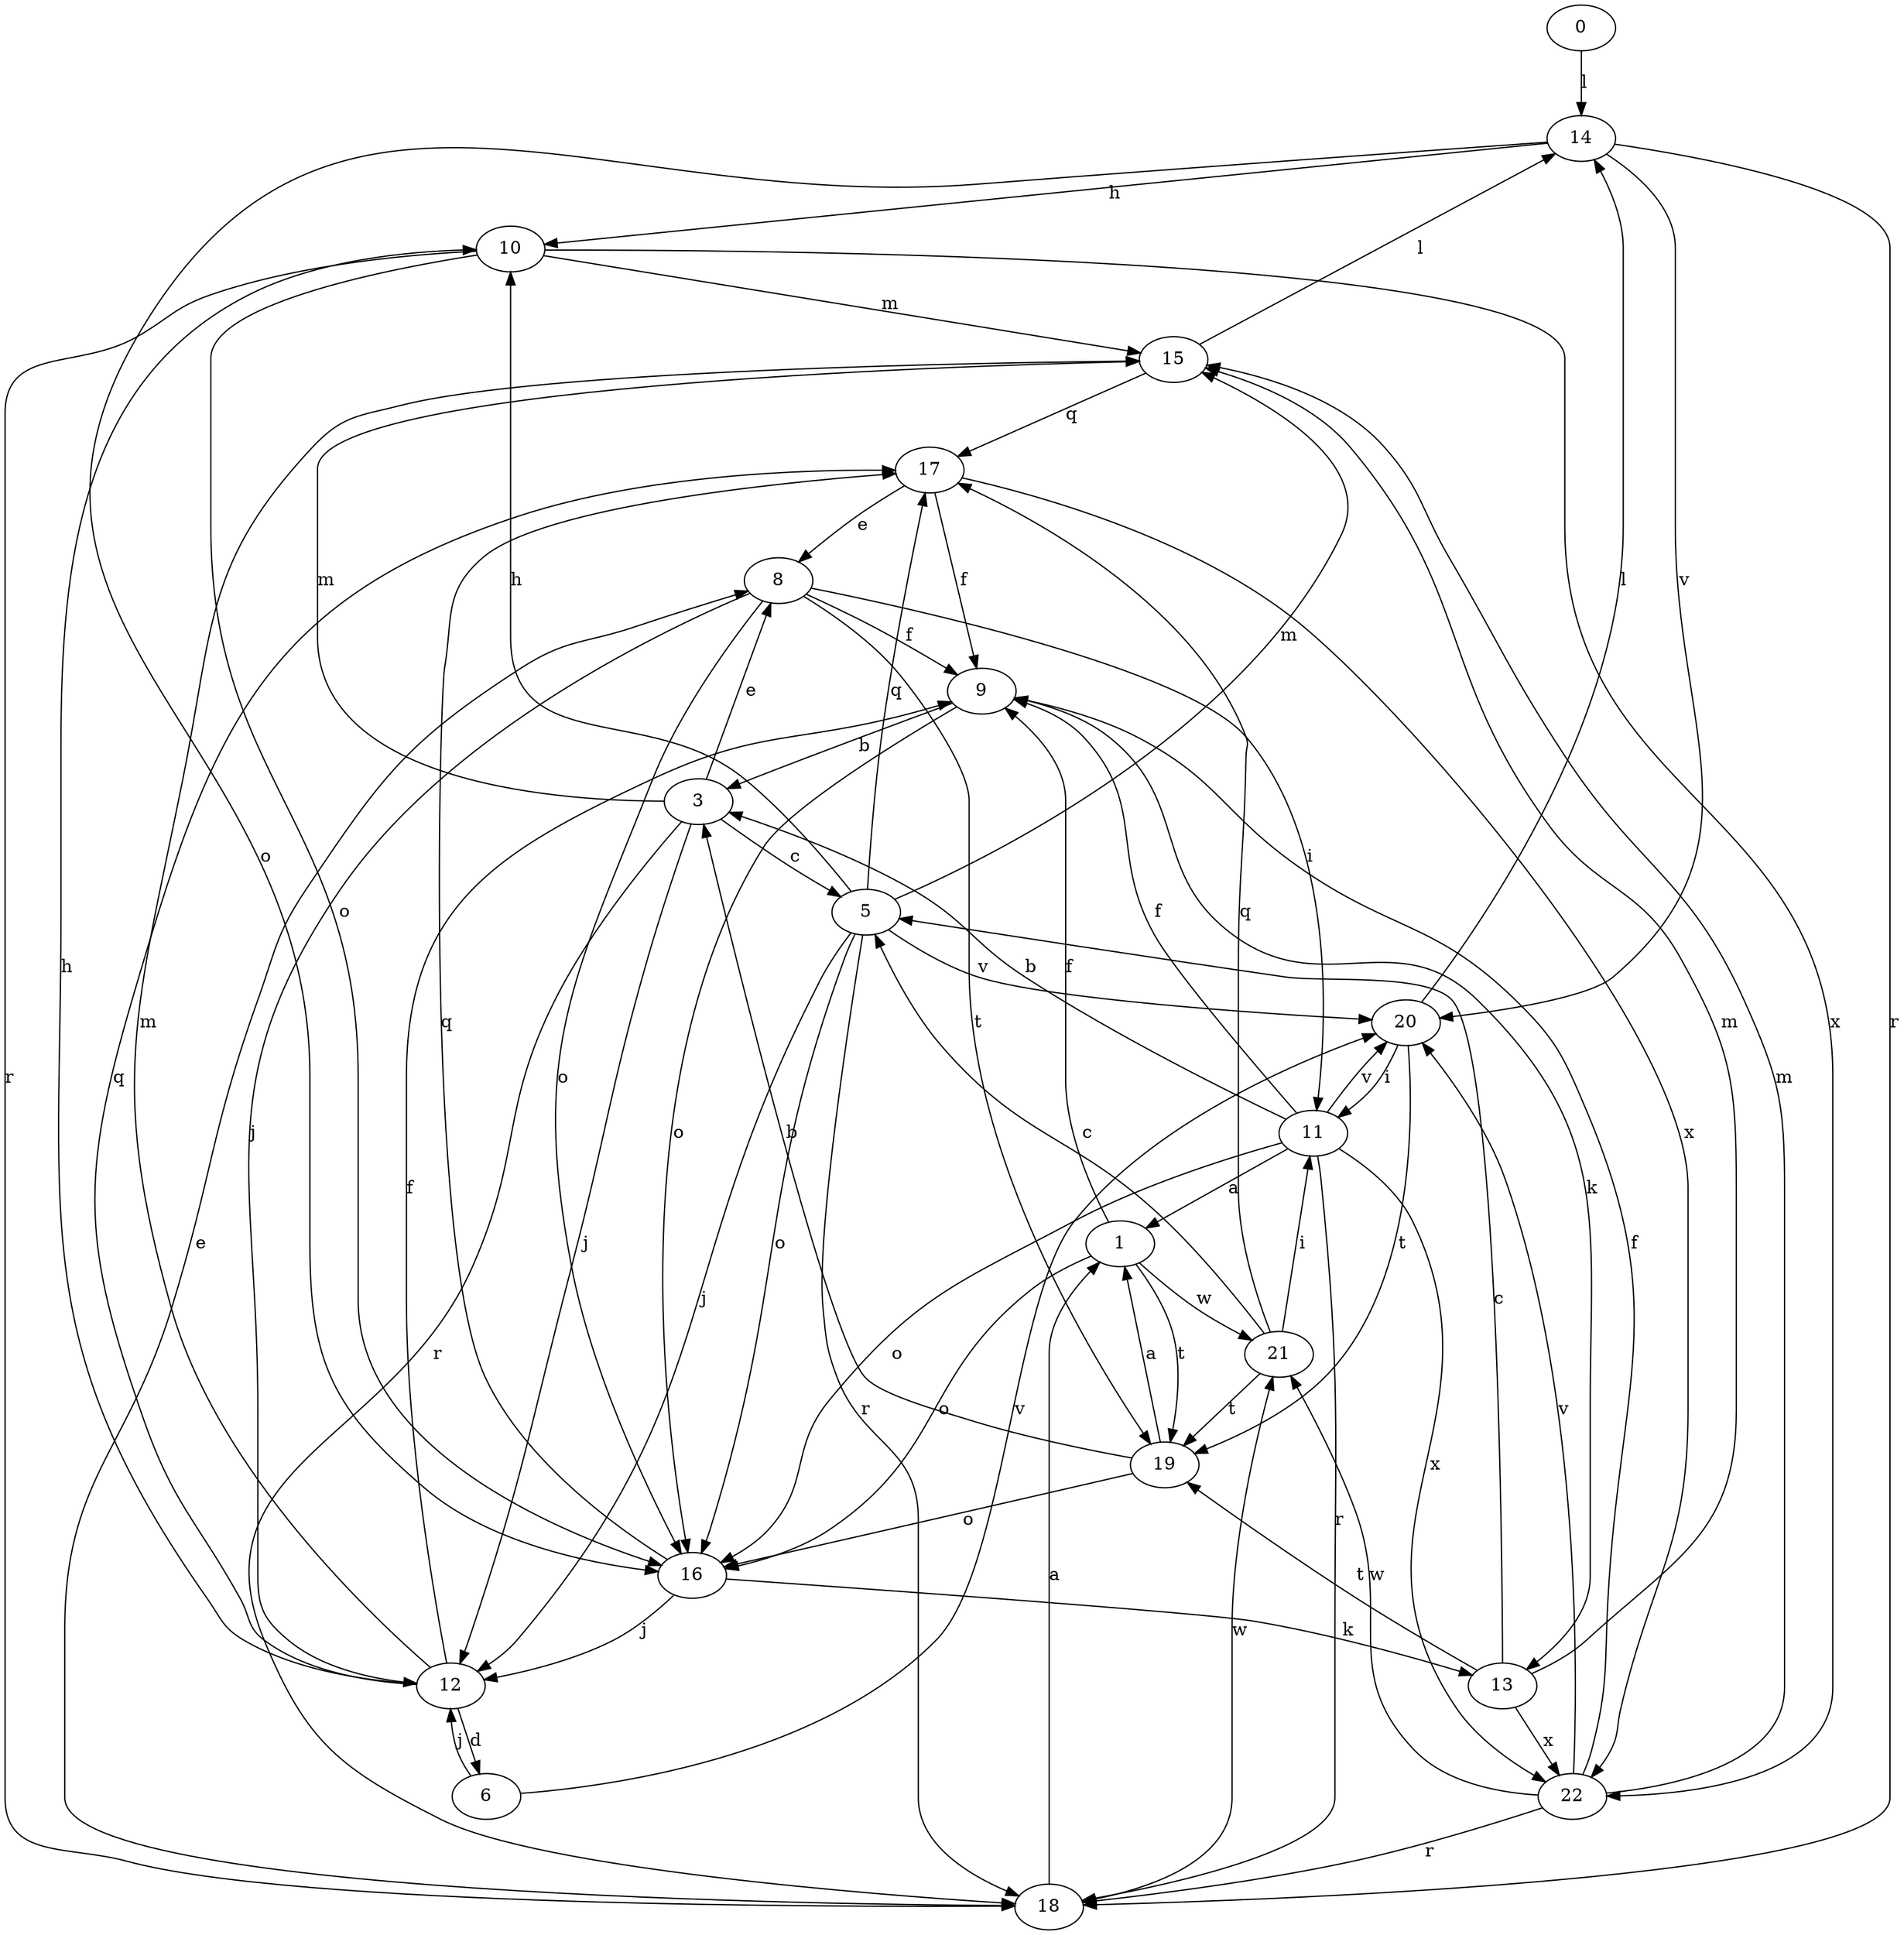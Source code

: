 strict digraph  {
0;
1;
3;
5;
6;
8;
9;
10;
11;
12;
13;
14;
15;
16;
17;
18;
19;
20;
21;
22;
0 -> 14  [label=l];
1 -> 9  [label=f];
1 -> 16  [label=o];
1 -> 19  [label=t];
1 -> 21  [label=w];
3 -> 5  [label=c];
3 -> 8  [label=e];
3 -> 12  [label=j];
3 -> 15  [label=m];
3 -> 18  [label=r];
5 -> 10  [label=h];
5 -> 12  [label=j];
5 -> 15  [label=m];
5 -> 16  [label=o];
5 -> 17  [label=q];
5 -> 18  [label=r];
5 -> 20  [label=v];
6 -> 12  [label=j];
6 -> 20  [label=v];
8 -> 9  [label=f];
8 -> 11  [label=i];
8 -> 12  [label=j];
8 -> 16  [label=o];
8 -> 19  [label=t];
9 -> 3  [label=b];
9 -> 13  [label=k];
9 -> 16  [label=o];
10 -> 15  [label=m];
10 -> 16  [label=o];
10 -> 18  [label=r];
10 -> 22  [label=x];
11 -> 1  [label=a];
11 -> 3  [label=b];
11 -> 9  [label=f];
11 -> 16  [label=o];
11 -> 18  [label=r];
11 -> 20  [label=v];
11 -> 22  [label=x];
12 -> 6  [label=d];
12 -> 9  [label=f];
12 -> 10  [label=h];
12 -> 15  [label=m];
12 -> 17  [label=q];
13 -> 5  [label=c];
13 -> 15  [label=m];
13 -> 19  [label=t];
13 -> 22  [label=x];
14 -> 10  [label=h];
14 -> 16  [label=o];
14 -> 18  [label=r];
14 -> 20  [label=v];
15 -> 14  [label=l];
15 -> 17  [label=q];
16 -> 12  [label=j];
16 -> 13  [label=k];
16 -> 17  [label=q];
17 -> 8  [label=e];
17 -> 9  [label=f];
17 -> 22  [label=x];
18 -> 1  [label=a];
18 -> 8  [label=e];
18 -> 21  [label=w];
19 -> 1  [label=a];
19 -> 3  [label=b];
19 -> 16  [label=o];
20 -> 11  [label=i];
20 -> 14  [label=l];
20 -> 19  [label=t];
21 -> 5  [label=c];
21 -> 11  [label=i];
21 -> 17  [label=q];
21 -> 19  [label=t];
22 -> 9  [label=f];
22 -> 15  [label=m];
22 -> 18  [label=r];
22 -> 20  [label=v];
22 -> 21  [label=w];
}
